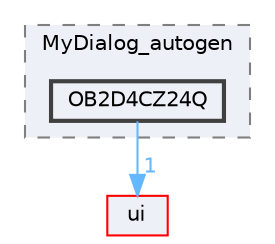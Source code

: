 digraph "OB2D4CZ24Q"
{
 // LATEX_PDF_SIZE
  bgcolor="transparent";
  edge [fontname=Helvetica,fontsize=10,labelfontname=Helvetica,labelfontsize=10];
  node [fontname=Helvetica,fontsize=10,shape=box,height=0.2,width=0.4];
  compound=true
  subgraph clusterdir_f1747d649dd72a0dedb3398751a5f027 {
    graph [ bgcolor="#edf0f7", pencolor="grey50", label="MyDialog_autogen", fontname=Helvetica,fontsize=10 style="filled,dashed", URL="dir_f1747d649dd72a0dedb3398751a5f027.html",tooltip=""]
  dir_73d735527fc8dc9a9ab62f265b9b0b70 [label="OB2D4CZ24Q", fillcolor="#edf0f7", color="grey25", style="filled,bold", URL="dir_73d735527fc8dc9a9ab62f265b9b0b70.html",tooltip=""];
  }
  dir_1788f8309b1a812dcb800a185471cf6c [label="ui", fillcolor="#edf0f7", color="red", style="filled", URL="dir_1788f8309b1a812dcb800a185471cf6c.html",tooltip=""];
  dir_73d735527fc8dc9a9ab62f265b9b0b70->dir_1788f8309b1a812dcb800a185471cf6c [headlabel="1", labeldistance=1.5 headhref="dir_000278_000351.html" href="dir_000278_000351.html" color="steelblue1" fontcolor="steelblue1"];
}
